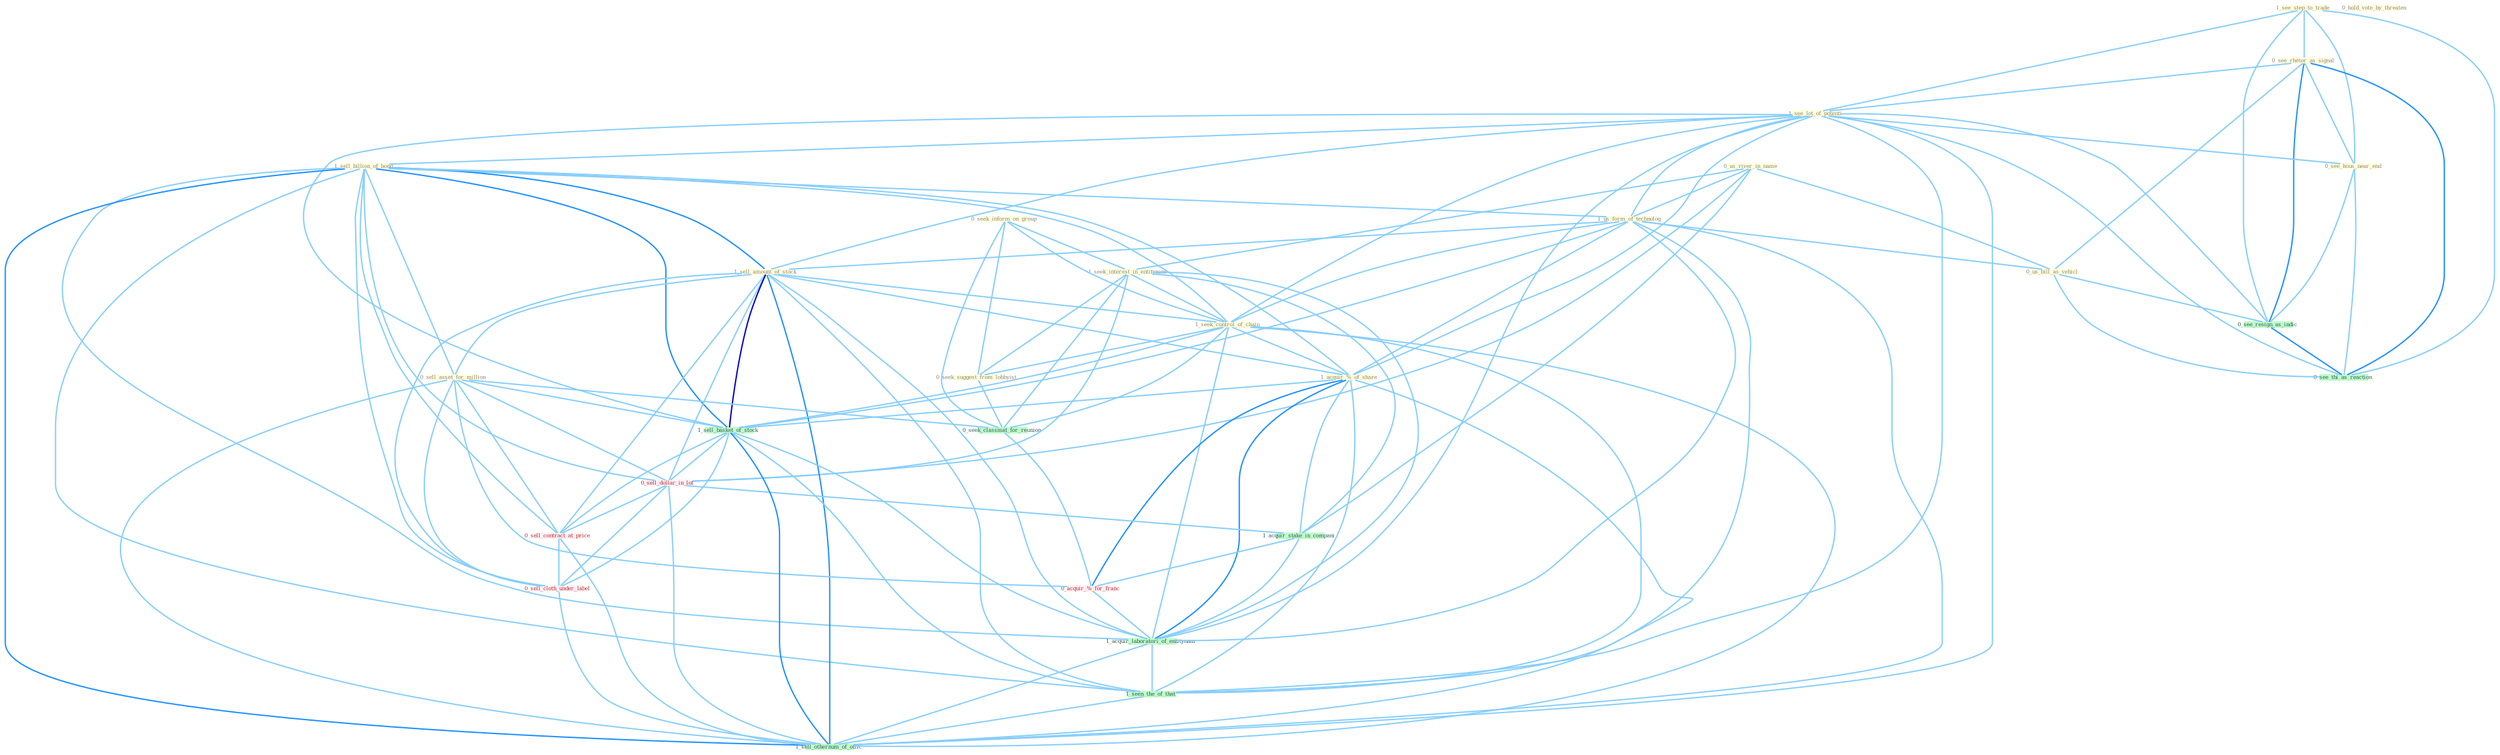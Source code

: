 Graph G{ 
    node
    [shape=polygon,style=filled,width=.5,height=.06,color="#BDFCC9",fixedsize=true,fontsize=4,
    fontcolor="#2f4f4f"];
    {node
    [color="#ffffe0", fontcolor="#8b7d6b"] "0_seek_inform_on_group " "1_see_step_to_trade " "0_us_river_in_name " "0_hold_vote_by_threaten " "1_seek_interest_in_entitynam " "0_see_rhetor_as_signal " "1_see_lot_of_potenti " "0_see_hous_near_end " "1_sell_billion_of_bond " "1_us_form_of_technolog " "1_sell_amount_of_stock " "1_seek_control_of_chain " "0_seek_suggest_from_lobbyist " "0_sell_asset_for_million " "0_us_bill_as_vehicl " "1_acquir_%_of_share "}
{node [color="#fff0f5", fontcolor="#b22222"] "0_sell_dollar_in_lot " "0_acquir_%_for_franc " "0_sell_contract_at_price " "0_sell_cloth_under_label "}
edge [color="#B0E2FF"];

	"0_seek_inform_on_group " -- "1_seek_interest_in_entitynam " [w="1", color="#87cefa" ];
	"0_seek_inform_on_group " -- "1_seek_control_of_chain " [w="1", color="#87cefa" ];
	"0_seek_inform_on_group " -- "0_seek_suggest_from_lobbyist " [w="1", color="#87cefa" ];
	"0_seek_inform_on_group " -- "0_seek_classmat_for_reunion " [w="1", color="#87cefa" ];
	"1_see_step_to_trade " -- "0_see_rhetor_as_signal " [w="1", color="#87cefa" ];
	"1_see_step_to_trade " -- "1_see_lot_of_potenti " [w="1", color="#87cefa" ];
	"1_see_step_to_trade " -- "0_see_hous_near_end " [w="1", color="#87cefa" ];
	"1_see_step_to_trade " -- "0_see_resign_as_indic " [w="1", color="#87cefa" ];
	"1_see_step_to_trade " -- "0_see_thi_as_reaction " [w="1", color="#87cefa" ];
	"0_us_river_in_name " -- "1_seek_interest_in_entitynam " [w="1", color="#87cefa" ];
	"0_us_river_in_name " -- "1_us_form_of_technolog " [w="1", color="#87cefa" ];
	"0_us_river_in_name " -- "0_us_bill_as_vehicl " [w="1", color="#87cefa" ];
	"0_us_river_in_name " -- "0_sell_dollar_in_lot " [w="1", color="#87cefa" ];
	"0_us_river_in_name " -- "1_acquir_stake_in_compani " [w="1", color="#87cefa" ];
	"1_seek_interest_in_entitynam " -- "1_seek_control_of_chain " [w="1", color="#87cefa" ];
	"1_seek_interest_in_entitynam " -- "0_seek_suggest_from_lobbyist " [w="1", color="#87cefa" ];
	"1_seek_interest_in_entitynam " -- "0_seek_classmat_for_reunion " [w="1", color="#87cefa" ];
	"1_seek_interest_in_entitynam " -- "0_sell_dollar_in_lot " [w="1", color="#87cefa" ];
	"1_seek_interest_in_entitynam " -- "1_acquir_stake_in_compani " [w="1", color="#87cefa" ];
	"1_seek_interest_in_entitynam " -- "1_acquir_laboratori_of_entitynam " [w="1", color="#87cefa" ];
	"0_see_rhetor_as_signal " -- "1_see_lot_of_potenti " [w="1", color="#87cefa" ];
	"0_see_rhetor_as_signal " -- "0_see_hous_near_end " [w="1", color="#87cefa" ];
	"0_see_rhetor_as_signal " -- "0_us_bill_as_vehicl " [w="1", color="#87cefa" ];
	"0_see_rhetor_as_signal " -- "0_see_resign_as_indic " [w="2", color="#1e90ff" , len=0.8];
	"0_see_rhetor_as_signal " -- "0_see_thi_as_reaction " [w="2", color="#1e90ff" , len=0.8];
	"1_see_lot_of_potenti " -- "0_see_hous_near_end " [w="1", color="#87cefa" ];
	"1_see_lot_of_potenti " -- "1_sell_billion_of_bond " [w="1", color="#87cefa" ];
	"1_see_lot_of_potenti " -- "1_us_form_of_technolog " [w="1", color="#87cefa" ];
	"1_see_lot_of_potenti " -- "1_sell_amount_of_stock " [w="1", color="#87cefa" ];
	"1_see_lot_of_potenti " -- "1_seek_control_of_chain " [w="1", color="#87cefa" ];
	"1_see_lot_of_potenti " -- "1_acquir_%_of_share " [w="1", color="#87cefa" ];
	"1_see_lot_of_potenti " -- "1_sell_basket_of_stock " [w="1", color="#87cefa" ];
	"1_see_lot_of_potenti " -- "0_see_resign_as_indic " [w="1", color="#87cefa" ];
	"1_see_lot_of_potenti " -- "1_acquir_laboratori_of_entitynam " [w="1", color="#87cefa" ];
	"1_see_lot_of_potenti " -- "1_seen_the_of_that " [w="1", color="#87cefa" ];
	"1_see_lot_of_potenti " -- "1_sell_othernum_of_offic " [w="1", color="#87cefa" ];
	"1_see_lot_of_potenti " -- "0_see_thi_as_reaction " [w="1", color="#87cefa" ];
	"0_see_hous_near_end " -- "0_see_resign_as_indic " [w="1", color="#87cefa" ];
	"0_see_hous_near_end " -- "0_see_thi_as_reaction " [w="1", color="#87cefa" ];
	"1_sell_billion_of_bond " -- "1_us_form_of_technolog " [w="1", color="#87cefa" ];
	"1_sell_billion_of_bond " -- "1_sell_amount_of_stock " [w="2", color="#1e90ff" , len=0.8];
	"1_sell_billion_of_bond " -- "1_seek_control_of_chain " [w="1", color="#87cefa" ];
	"1_sell_billion_of_bond " -- "0_sell_asset_for_million " [w="1", color="#87cefa" ];
	"1_sell_billion_of_bond " -- "1_acquir_%_of_share " [w="1", color="#87cefa" ];
	"1_sell_billion_of_bond " -- "1_sell_basket_of_stock " [w="2", color="#1e90ff" , len=0.8];
	"1_sell_billion_of_bond " -- "0_sell_dollar_in_lot " [w="1", color="#87cefa" ];
	"1_sell_billion_of_bond " -- "0_sell_contract_at_price " [w="1", color="#87cefa" ];
	"1_sell_billion_of_bond " -- "1_acquir_laboratori_of_entitynam " [w="1", color="#87cefa" ];
	"1_sell_billion_of_bond " -- "0_sell_cloth_under_label " [w="1", color="#87cefa" ];
	"1_sell_billion_of_bond " -- "1_seen_the_of_that " [w="1", color="#87cefa" ];
	"1_sell_billion_of_bond " -- "1_sell_othernum_of_offic " [w="2", color="#1e90ff" , len=0.8];
	"1_us_form_of_technolog " -- "1_sell_amount_of_stock " [w="1", color="#87cefa" ];
	"1_us_form_of_technolog " -- "1_seek_control_of_chain " [w="1", color="#87cefa" ];
	"1_us_form_of_technolog " -- "0_us_bill_as_vehicl " [w="1", color="#87cefa" ];
	"1_us_form_of_technolog " -- "1_acquir_%_of_share " [w="1", color="#87cefa" ];
	"1_us_form_of_technolog " -- "1_sell_basket_of_stock " [w="1", color="#87cefa" ];
	"1_us_form_of_technolog " -- "1_acquir_laboratori_of_entitynam " [w="1", color="#87cefa" ];
	"1_us_form_of_technolog " -- "1_seen_the_of_that " [w="1", color="#87cefa" ];
	"1_us_form_of_technolog " -- "1_sell_othernum_of_offic " [w="1", color="#87cefa" ];
	"1_sell_amount_of_stock " -- "1_seek_control_of_chain " [w="1", color="#87cefa" ];
	"1_sell_amount_of_stock " -- "0_sell_asset_for_million " [w="1", color="#87cefa" ];
	"1_sell_amount_of_stock " -- "1_acquir_%_of_share " [w="1", color="#87cefa" ];
	"1_sell_amount_of_stock " -- "1_sell_basket_of_stock " [w="3", color="#0000cd" , len=0.6];
	"1_sell_amount_of_stock " -- "0_sell_dollar_in_lot " [w="1", color="#87cefa" ];
	"1_sell_amount_of_stock " -- "0_sell_contract_at_price " [w="1", color="#87cefa" ];
	"1_sell_amount_of_stock " -- "1_acquir_laboratori_of_entitynam " [w="1", color="#87cefa" ];
	"1_sell_amount_of_stock " -- "0_sell_cloth_under_label " [w="1", color="#87cefa" ];
	"1_sell_amount_of_stock " -- "1_seen_the_of_that " [w="1", color="#87cefa" ];
	"1_sell_amount_of_stock " -- "1_sell_othernum_of_offic " [w="2", color="#1e90ff" , len=0.8];
	"1_seek_control_of_chain " -- "0_seek_suggest_from_lobbyist " [w="1", color="#87cefa" ];
	"1_seek_control_of_chain " -- "1_acquir_%_of_share " [w="1", color="#87cefa" ];
	"1_seek_control_of_chain " -- "0_seek_classmat_for_reunion " [w="1", color="#87cefa" ];
	"1_seek_control_of_chain " -- "1_sell_basket_of_stock " [w="1", color="#87cefa" ];
	"1_seek_control_of_chain " -- "1_acquir_laboratori_of_entitynam " [w="1", color="#87cefa" ];
	"1_seek_control_of_chain " -- "1_seen_the_of_that " [w="1", color="#87cefa" ];
	"1_seek_control_of_chain " -- "1_sell_othernum_of_offic " [w="1", color="#87cefa" ];
	"0_seek_suggest_from_lobbyist " -- "0_seek_classmat_for_reunion " [w="1", color="#87cefa" ];
	"0_sell_asset_for_million " -- "0_seek_classmat_for_reunion " [w="1", color="#87cefa" ];
	"0_sell_asset_for_million " -- "1_sell_basket_of_stock " [w="1", color="#87cefa" ];
	"0_sell_asset_for_million " -- "0_sell_dollar_in_lot " [w="1", color="#87cefa" ];
	"0_sell_asset_for_million " -- "0_acquir_%_for_franc " [w="1", color="#87cefa" ];
	"0_sell_asset_for_million " -- "0_sell_contract_at_price " [w="1", color="#87cefa" ];
	"0_sell_asset_for_million " -- "0_sell_cloth_under_label " [w="1", color="#87cefa" ];
	"0_sell_asset_for_million " -- "1_sell_othernum_of_offic " [w="1", color="#87cefa" ];
	"0_us_bill_as_vehicl " -- "0_see_resign_as_indic " [w="1", color="#87cefa" ];
	"0_us_bill_as_vehicl " -- "0_see_thi_as_reaction " [w="1", color="#87cefa" ];
	"1_acquir_%_of_share " -- "1_sell_basket_of_stock " [w="1", color="#87cefa" ];
	"1_acquir_%_of_share " -- "1_acquir_stake_in_compani " [w="1", color="#87cefa" ];
	"1_acquir_%_of_share " -- "0_acquir_%_for_franc " [w="2", color="#1e90ff" , len=0.8];
	"1_acquir_%_of_share " -- "1_acquir_laboratori_of_entitynam " [w="2", color="#1e90ff" , len=0.8];
	"1_acquir_%_of_share " -- "1_seen_the_of_that " [w="1", color="#87cefa" ];
	"1_acquir_%_of_share " -- "1_sell_othernum_of_offic " [w="1", color="#87cefa" ];
	"0_seek_classmat_for_reunion " -- "0_acquir_%_for_franc " [w="1", color="#87cefa" ];
	"1_sell_basket_of_stock " -- "0_sell_dollar_in_lot " [w="1", color="#87cefa" ];
	"1_sell_basket_of_stock " -- "0_sell_contract_at_price " [w="1", color="#87cefa" ];
	"1_sell_basket_of_stock " -- "1_acquir_laboratori_of_entitynam " [w="1", color="#87cefa" ];
	"1_sell_basket_of_stock " -- "0_sell_cloth_under_label " [w="1", color="#87cefa" ];
	"1_sell_basket_of_stock " -- "1_seen_the_of_that " [w="1", color="#87cefa" ];
	"1_sell_basket_of_stock " -- "1_sell_othernum_of_offic " [w="2", color="#1e90ff" , len=0.8];
	"0_sell_dollar_in_lot " -- "1_acquir_stake_in_compani " [w="1", color="#87cefa" ];
	"0_sell_dollar_in_lot " -- "0_sell_contract_at_price " [w="1", color="#87cefa" ];
	"0_sell_dollar_in_lot " -- "0_sell_cloth_under_label " [w="1", color="#87cefa" ];
	"0_sell_dollar_in_lot " -- "1_sell_othernum_of_offic " [w="1", color="#87cefa" ];
	"0_see_resign_as_indic " -- "0_see_thi_as_reaction " [w="2", color="#1e90ff" , len=0.8];
	"1_acquir_stake_in_compani " -- "0_acquir_%_for_franc " [w="1", color="#87cefa" ];
	"1_acquir_stake_in_compani " -- "1_acquir_laboratori_of_entitynam " [w="1", color="#87cefa" ];
	"0_acquir_%_for_franc " -- "1_acquir_laboratori_of_entitynam " [w="1", color="#87cefa" ];
	"0_sell_contract_at_price " -- "0_sell_cloth_under_label " [w="1", color="#87cefa" ];
	"0_sell_contract_at_price " -- "1_sell_othernum_of_offic " [w="1", color="#87cefa" ];
	"1_acquir_laboratori_of_entitynam " -- "1_seen_the_of_that " [w="1", color="#87cefa" ];
	"1_acquir_laboratori_of_entitynam " -- "1_sell_othernum_of_offic " [w="1", color="#87cefa" ];
	"0_sell_cloth_under_label " -- "1_sell_othernum_of_offic " [w="1", color="#87cefa" ];
	"1_seen_the_of_that " -- "1_sell_othernum_of_offic " [w="1", color="#87cefa" ];
}